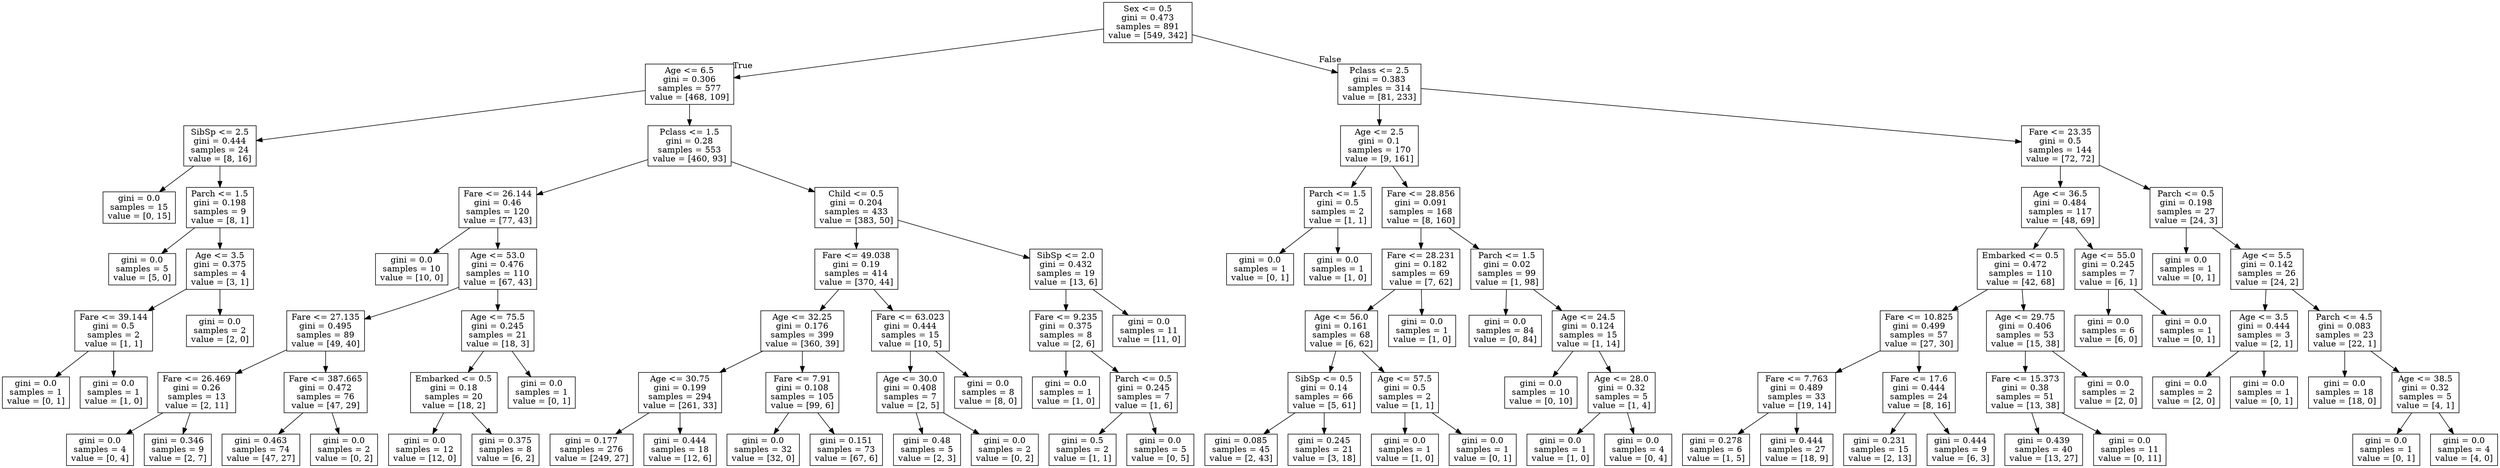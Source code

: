 digraph Tree {
node [shape=box] ;
0 [label="Sex <= 0.5\ngini = 0.473\nsamples = 891\nvalue = [549, 342]"] ;
1 [label="Age <= 6.5\ngini = 0.306\nsamples = 577\nvalue = [468, 109]"] ;
0 -> 1 [labeldistance=2.5, labelangle=45, headlabel="True"] ;
2 [label="SibSp <= 2.5\ngini = 0.444\nsamples = 24\nvalue = [8, 16]"] ;
1 -> 2 ;
3 [label="gini = 0.0\nsamples = 15\nvalue = [0, 15]"] ;
2 -> 3 ;
4 [label="Parch <= 1.5\ngini = 0.198\nsamples = 9\nvalue = [8, 1]"] ;
2 -> 4 ;
5 [label="gini = 0.0\nsamples = 5\nvalue = [5, 0]"] ;
4 -> 5 ;
6 [label="Age <= 3.5\ngini = 0.375\nsamples = 4\nvalue = [3, 1]"] ;
4 -> 6 ;
7 [label="Fare <= 39.144\ngini = 0.5\nsamples = 2\nvalue = [1, 1]"] ;
6 -> 7 ;
8 [label="gini = 0.0\nsamples = 1\nvalue = [0, 1]"] ;
7 -> 8 ;
9 [label="gini = 0.0\nsamples = 1\nvalue = [1, 0]"] ;
7 -> 9 ;
10 [label="gini = 0.0\nsamples = 2\nvalue = [2, 0]"] ;
6 -> 10 ;
11 [label="Pclass <= 1.5\ngini = 0.28\nsamples = 553\nvalue = [460, 93]"] ;
1 -> 11 ;
12 [label="Fare <= 26.144\ngini = 0.46\nsamples = 120\nvalue = [77, 43]"] ;
11 -> 12 ;
13 [label="gini = 0.0\nsamples = 10\nvalue = [10, 0]"] ;
12 -> 13 ;
14 [label="Age <= 53.0\ngini = 0.476\nsamples = 110\nvalue = [67, 43]"] ;
12 -> 14 ;
15 [label="Fare <= 27.135\ngini = 0.495\nsamples = 89\nvalue = [49, 40]"] ;
14 -> 15 ;
16 [label="Fare <= 26.469\ngini = 0.26\nsamples = 13\nvalue = [2, 11]"] ;
15 -> 16 ;
17 [label="gini = 0.0\nsamples = 4\nvalue = [0, 4]"] ;
16 -> 17 ;
18 [label="gini = 0.346\nsamples = 9\nvalue = [2, 7]"] ;
16 -> 18 ;
19 [label="Fare <= 387.665\ngini = 0.472\nsamples = 76\nvalue = [47, 29]"] ;
15 -> 19 ;
20 [label="gini = 0.463\nsamples = 74\nvalue = [47, 27]"] ;
19 -> 20 ;
21 [label="gini = 0.0\nsamples = 2\nvalue = [0, 2]"] ;
19 -> 21 ;
22 [label="Age <= 75.5\ngini = 0.245\nsamples = 21\nvalue = [18, 3]"] ;
14 -> 22 ;
23 [label="Embarked <= 0.5\ngini = 0.18\nsamples = 20\nvalue = [18, 2]"] ;
22 -> 23 ;
24 [label="gini = 0.0\nsamples = 12\nvalue = [12, 0]"] ;
23 -> 24 ;
25 [label="gini = 0.375\nsamples = 8\nvalue = [6, 2]"] ;
23 -> 25 ;
26 [label="gini = 0.0\nsamples = 1\nvalue = [0, 1]"] ;
22 -> 26 ;
27 [label="Child <= 0.5\ngini = 0.204\nsamples = 433\nvalue = [383, 50]"] ;
11 -> 27 ;
28 [label="Fare <= 49.038\ngini = 0.19\nsamples = 414\nvalue = [370, 44]"] ;
27 -> 28 ;
29 [label="Age <= 32.25\ngini = 0.176\nsamples = 399\nvalue = [360, 39]"] ;
28 -> 29 ;
30 [label="Age <= 30.75\ngini = 0.199\nsamples = 294\nvalue = [261, 33]"] ;
29 -> 30 ;
31 [label="gini = 0.177\nsamples = 276\nvalue = [249, 27]"] ;
30 -> 31 ;
32 [label="gini = 0.444\nsamples = 18\nvalue = [12, 6]"] ;
30 -> 32 ;
33 [label="Fare <= 7.91\ngini = 0.108\nsamples = 105\nvalue = [99, 6]"] ;
29 -> 33 ;
34 [label="gini = 0.0\nsamples = 32\nvalue = [32, 0]"] ;
33 -> 34 ;
35 [label="gini = 0.151\nsamples = 73\nvalue = [67, 6]"] ;
33 -> 35 ;
36 [label="Fare <= 63.023\ngini = 0.444\nsamples = 15\nvalue = [10, 5]"] ;
28 -> 36 ;
37 [label="Age <= 30.0\ngini = 0.408\nsamples = 7\nvalue = [2, 5]"] ;
36 -> 37 ;
38 [label="gini = 0.48\nsamples = 5\nvalue = [2, 3]"] ;
37 -> 38 ;
39 [label="gini = 0.0\nsamples = 2\nvalue = [0, 2]"] ;
37 -> 39 ;
40 [label="gini = 0.0\nsamples = 8\nvalue = [8, 0]"] ;
36 -> 40 ;
41 [label="SibSp <= 2.0\ngini = 0.432\nsamples = 19\nvalue = [13, 6]"] ;
27 -> 41 ;
42 [label="Fare <= 9.235\ngini = 0.375\nsamples = 8\nvalue = [2, 6]"] ;
41 -> 42 ;
43 [label="gini = 0.0\nsamples = 1\nvalue = [1, 0]"] ;
42 -> 43 ;
44 [label="Parch <= 0.5\ngini = 0.245\nsamples = 7\nvalue = [1, 6]"] ;
42 -> 44 ;
45 [label="gini = 0.5\nsamples = 2\nvalue = [1, 1]"] ;
44 -> 45 ;
46 [label="gini = 0.0\nsamples = 5\nvalue = [0, 5]"] ;
44 -> 46 ;
47 [label="gini = 0.0\nsamples = 11\nvalue = [11, 0]"] ;
41 -> 47 ;
48 [label="Pclass <= 2.5\ngini = 0.383\nsamples = 314\nvalue = [81, 233]"] ;
0 -> 48 [labeldistance=2.5, labelangle=-45, headlabel="False"] ;
49 [label="Age <= 2.5\ngini = 0.1\nsamples = 170\nvalue = [9, 161]"] ;
48 -> 49 ;
50 [label="Parch <= 1.5\ngini = 0.5\nsamples = 2\nvalue = [1, 1]"] ;
49 -> 50 ;
51 [label="gini = 0.0\nsamples = 1\nvalue = [0, 1]"] ;
50 -> 51 ;
52 [label="gini = 0.0\nsamples = 1\nvalue = [1, 0]"] ;
50 -> 52 ;
53 [label="Fare <= 28.856\ngini = 0.091\nsamples = 168\nvalue = [8, 160]"] ;
49 -> 53 ;
54 [label="Fare <= 28.231\ngini = 0.182\nsamples = 69\nvalue = [7, 62]"] ;
53 -> 54 ;
55 [label="Age <= 56.0\ngini = 0.161\nsamples = 68\nvalue = [6, 62]"] ;
54 -> 55 ;
56 [label="SibSp <= 0.5\ngini = 0.14\nsamples = 66\nvalue = [5, 61]"] ;
55 -> 56 ;
57 [label="gini = 0.085\nsamples = 45\nvalue = [2, 43]"] ;
56 -> 57 ;
58 [label="gini = 0.245\nsamples = 21\nvalue = [3, 18]"] ;
56 -> 58 ;
59 [label="Age <= 57.5\ngini = 0.5\nsamples = 2\nvalue = [1, 1]"] ;
55 -> 59 ;
60 [label="gini = 0.0\nsamples = 1\nvalue = [1, 0]"] ;
59 -> 60 ;
61 [label="gini = 0.0\nsamples = 1\nvalue = [0, 1]"] ;
59 -> 61 ;
62 [label="gini = 0.0\nsamples = 1\nvalue = [1, 0]"] ;
54 -> 62 ;
63 [label="Parch <= 1.5\ngini = 0.02\nsamples = 99\nvalue = [1, 98]"] ;
53 -> 63 ;
64 [label="gini = 0.0\nsamples = 84\nvalue = [0, 84]"] ;
63 -> 64 ;
65 [label="Age <= 24.5\ngini = 0.124\nsamples = 15\nvalue = [1, 14]"] ;
63 -> 65 ;
66 [label="gini = 0.0\nsamples = 10\nvalue = [0, 10]"] ;
65 -> 66 ;
67 [label="Age <= 28.0\ngini = 0.32\nsamples = 5\nvalue = [1, 4]"] ;
65 -> 67 ;
68 [label="gini = 0.0\nsamples = 1\nvalue = [1, 0]"] ;
67 -> 68 ;
69 [label="gini = 0.0\nsamples = 4\nvalue = [0, 4]"] ;
67 -> 69 ;
70 [label="Fare <= 23.35\ngini = 0.5\nsamples = 144\nvalue = [72, 72]"] ;
48 -> 70 ;
71 [label="Age <= 36.5\ngini = 0.484\nsamples = 117\nvalue = [48, 69]"] ;
70 -> 71 ;
72 [label="Embarked <= 0.5\ngini = 0.472\nsamples = 110\nvalue = [42, 68]"] ;
71 -> 72 ;
73 [label="Fare <= 10.825\ngini = 0.499\nsamples = 57\nvalue = [27, 30]"] ;
72 -> 73 ;
74 [label="Fare <= 7.763\ngini = 0.489\nsamples = 33\nvalue = [19, 14]"] ;
73 -> 74 ;
75 [label="gini = 0.278\nsamples = 6\nvalue = [1, 5]"] ;
74 -> 75 ;
76 [label="gini = 0.444\nsamples = 27\nvalue = [18, 9]"] ;
74 -> 76 ;
77 [label="Fare <= 17.6\ngini = 0.444\nsamples = 24\nvalue = [8, 16]"] ;
73 -> 77 ;
78 [label="gini = 0.231\nsamples = 15\nvalue = [2, 13]"] ;
77 -> 78 ;
79 [label="gini = 0.444\nsamples = 9\nvalue = [6, 3]"] ;
77 -> 79 ;
80 [label="Age <= 29.75\ngini = 0.406\nsamples = 53\nvalue = [15, 38]"] ;
72 -> 80 ;
81 [label="Fare <= 15.373\ngini = 0.38\nsamples = 51\nvalue = [13, 38]"] ;
80 -> 81 ;
82 [label="gini = 0.439\nsamples = 40\nvalue = [13, 27]"] ;
81 -> 82 ;
83 [label="gini = 0.0\nsamples = 11\nvalue = [0, 11]"] ;
81 -> 83 ;
84 [label="gini = 0.0\nsamples = 2\nvalue = [2, 0]"] ;
80 -> 84 ;
85 [label="Age <= 55.0\ngini = 0.245\nsamples = 7\nvalue = [6, 1]"] ;
71 -> 85 ;
86 [label="gini = 0.0\nsamples = 6\nvalue = [6, 0]"] ;
85 -> 86 ;
87 [label="gini = 0.0\nsamples = 1\nvalue = [0, 1]"] ;
85 -> 87 ;
88 [label="Parch <= 0.5\ngini = 0.198\nsamples = 27\nvalue = [24, 3]"] ;
70 -> 88 ;
89 [label="gini = 0.0\nsamples = 1\nvalue = [0, 1]"] ;
88 -> 89 ;
90 [label="Age <= 5.5\ngini = 0.142\nsamples = 26\nvalue = [24, 2]"] ;
88 -> 90 ;
91 [label="Age <= 3.5\ngini = 0.444\nsamples = 3\nvalue = [2, 1]"] ;
90 -> 91 ;
92 [label="gini = 0.0\nsamples = 2\nvalue = [2, 0]"] ;
91 -> 92 ;
93 [label="gini = 0.0\nsamples = 1\nvalue = [0, 1]"] ;
91 -> 93 ;
94 [label="Parch <= 4.5\ngini = 0.083\nsamples = 23\nvalue = [22, 1]"] ;
90 -> 94 ;
95 [label="gini = 0.0\nsamples = 18\nvalue = [18, 0]"] ;
94 -> 95 ;
96 [label="Age <= 38.5\ngini = 0.32\nsamples = 5\nvalue = [4, 1]"] ;
94 -> 96 ;
97 [label="gini = 0.0\nsamples = 1\nvalue = [0, 1]"] ;
96 -> 97 ;
98 [label="gini = 0.0\nsamples = 4\nvalue = [4, 0]"] ;
96 -> 98 ;
}